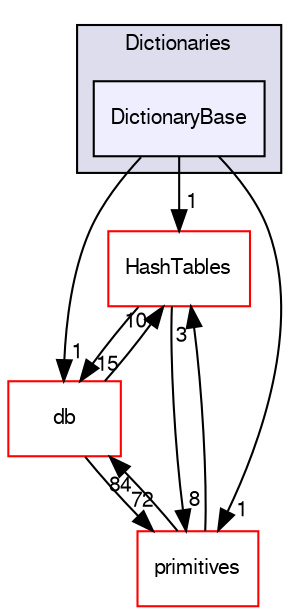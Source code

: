 digraph "src/OpenFOAM/containers/Dictionaries/DictionaryBase" {
  bgcolor=transparent;
  compound=true
  node [ fontsize="10", fontname="FreeSans"];
  edge [ labelfontsize="10", labelfontname="FreeSans"];
  subgraph clusterdir_4f2e58bca614b0b5e09a6a47af6ca3c2 {
    graph [ bgcolor="#ddddee", pencolor="black", label="Dictionaries" fontname="FreeSans", fontsize="10", URL="dir_4f2e58bca614b0b5e09a6a47af6ca3c2.html"]
  dir_217028059cea324bae2d14ed83dd4c99 [shape=box, label="DictionaryBase", style="filled", fillcolor="#eeeeff", pencolor="black", URL="dir_217028059cea324bae2d14ed83dd4c99.html"];
  }
  dir_46dbcbff8acc0ae94a21b2306d4033de [shape=box label="HashTables" color="red" URL="dir_46dbcbff8acc0ae94a21b2306d4033de.html"];
  dir_63c634f7a7cfd679ac26c67fb30fc32f [shape=box label="db" color="red" URL="dir_63c634f7a7cfd679ac26c67fb30fc32f.html"];
  dir_3e50f45338116b169052b428016851aa [shape=box label="primitives" color="red" URL="dir_3e50f45338116b169052b428016851aa.html"];
  dir_46dbcbff8acc0ae94a21b2306d4033de->dir_63c634f7a7cfd679ac26c67fb30fc32f [headlabel="15", labeldistance=1.5 headhref="dir_001722_001761.html"];
  dir_46dbcbff8acc0ae94a21b2306d4033de->dir_3e50f45338116b169052b428016851aa [headlabel="8", labeldistance=1.5 headhref="dir_001722_002129.html"];
  dir_63c634f7a7cfd679ac26c67fb30fc32f->dir_46dbcbff8acc0ae94a21b2306d4033de [headlabel="10", labeldistance=1.5 headhref="dir_001761_001722.html"];
  dir_63c634f7a7cfd679ac26c67fb30fc32f->dir_3e50f45338116b169052b428016851aa [headlabel="72", labeldistance=1.5 headhref="dir_001761_002129.html"];
  dir_3e50f45338116b169052b428016851aa->dir_46dbcbff8acc0ae94a21b2306d4033de [headlabel="3", labeldistance=1.5 headhref="dir_002129_001722.html"];
  dir_3e50f45338116b169052b428016851aa->dir_63c634f7a7cfd679ac26c67fb30fc32f [headlabel="84", labeldistance=1.5 headhref="dir_002129_001761.html"];
  dir_217028059cea324bae2d14ed83dd4c99->dir_46dbcbff8acc0ae94a21b2306d4033de [headlabel="1", labeldistance=1.5 headhref="dir_001718_001722.html"];
  dir_217028059cea324bae2d14ed83dd4c99->dir_63c634f7a7cfd679ac26c67fb30fc32f [headlabel="1", labeldistance=1.5 headhref="dir_001718_001761.html"];
  dir_217028059cea324bae2d14ed83dd4c99->dir_3e50f45338116b169052b428016851aa [headlabel="1", labeldistance=1.5 headhref="dir_001718_002129.html"];
}
